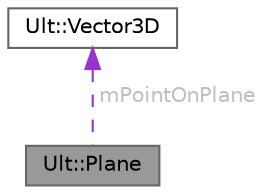 digraph "Ult::Plane"
{
 // LATEX_PDF_SIZE
  bgcolor="transparent";
  edge [fontname=Helvetica,fontsize=10,labelfontname=Helvetica,labelfontsize=10];
  node [fontname=Helvetica,fontsize=10,shape=box,height=0.2,width=0.4];
  Node1 [id="Node000001",label="Ult::Plane",height=0.2,width=0.4,color="gray40", fillcolor="grey60", style="filled", fontcolor="black",tooltip=" "];
  Node2 -> Node1 [id="edge1_Node000001_Node000002",dir="back",color="darkorchid3",style="dashed",tooltip=" ",label=" mPointOnPlane",fontcolor="grey" ];
  Node2 [id="Node000002",label="Ult::Vector3D",height=0.2,width=0.4,color="gray40", fillcolor="white", style="filled",URL="$class_ult_1_1_vector3_d.html",tooltip=" "];
}
